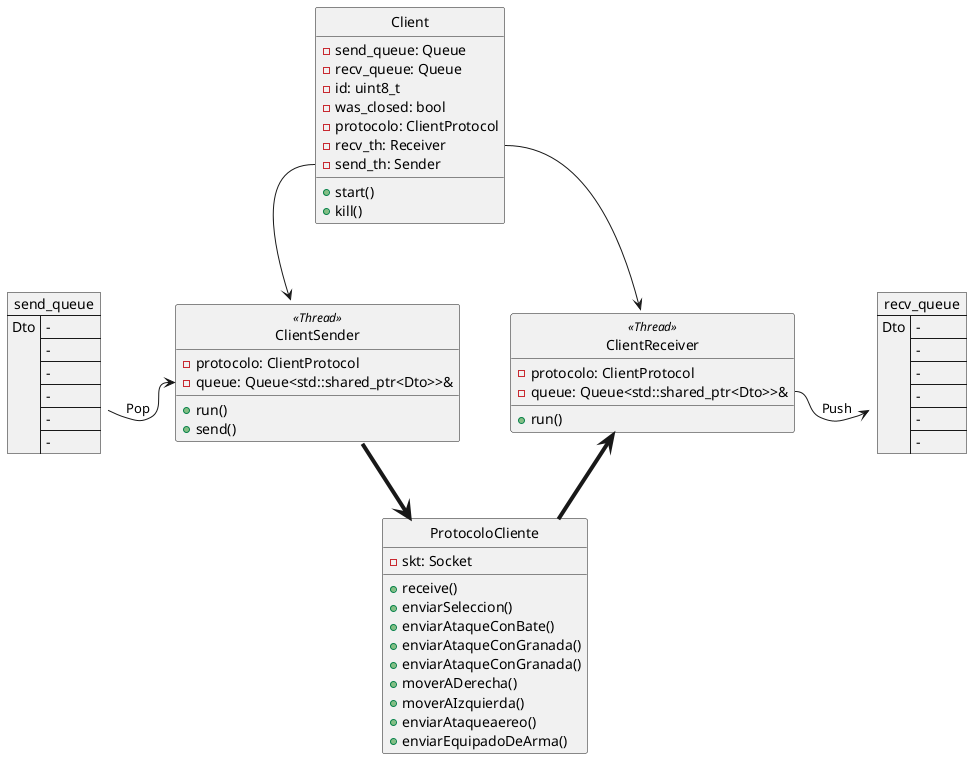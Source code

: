     @startuml
    hide empty attributes
    hide circle


    
    class ProtocoloCliente {
        - skt: Socket
        +receive()
        +enviarSeleccion()
        +enviarAtaqueConBate()
        +enviarAtaqueConGranada()
        +enviarAtaqueConGranada()
        +moverADerecha()
        +moverAIzquierda()
        +enviarAtaqueaereo()
        +enviarEquipadoDeArma()
    }
    

    class Client {
        - send_queue: Queue 
        - recv_queue: Queue 
        - id: uint8_t 
        - was_closed: bool 
        - protocolo: ClientProtocol 
        - recv_th: Receiver 
        - send_th: Sender 
        +start()
        +kill()
    } 

    class ClientReceiver <<Thread>> {
        -protocolo: ClientProtocol
        -queue: Queue<std::shared_ptr<Dto>>&
        +run()
    }
    
    class ClientSender <<Thread>> {
        -protocolo: ClientProtocol
        -queue: Queue<std::shared_ptr<Dto>>&
        +run()
        +send()
    }
    

json send_queue {
   "Dto":["-", "-","-", "-","-", "-"]
}

json recv_queue {
   "Dto":["-", "-","-", "-","-", "-"]
}

Client::recv_th -down-> ClientReceiver
Client::send_th -down-> ClientSender

ClientSender::queue <-left- send_queue : Pop
ClientReceiver::queue -right-> recv_queue : Push


ClientSender -down[thickness=4]-> ProtocoloCliente 
ClientReceiver <-down[thickness=4]- ProtocoloCliente 

 @enduml
